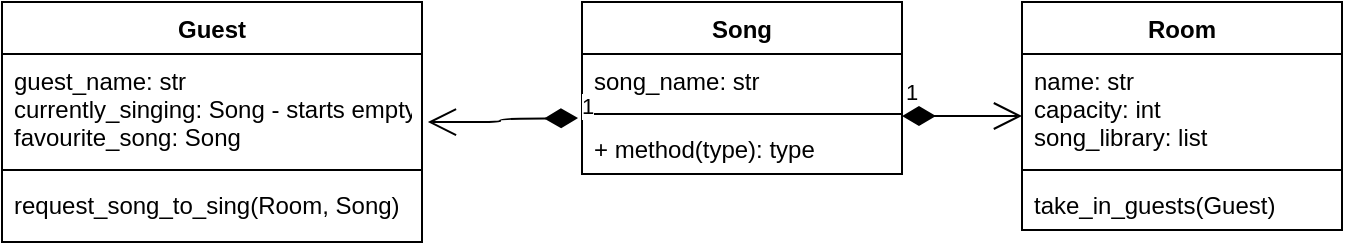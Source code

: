 <mxfile version="14.5.9" type="device"><diagram id="_zw4yvje8Kv_aaZoacd6" name="Page-1"><mxGraphModel dx="1092" dy="661" grid="1" gridSize="10" guides="1" tooltips="1" connect="1" arrows="1" fold="1" page="1" pageScale="1" pageWidth="827" pageHeight="1169" math="0" shadow="0"><root><mxCell id="0"/><mxCell id="1" parent="0"/><mxCell id="cmCgkFNZrz-DgU4ywCp7-1" value="Guest" style="swimlane;fontStyle=1;align=center;verticalAlign=top;childLayout=stackLayout;horizontal=1;startSize=26;horizontalStack=0;resizeParent=1;resizeParentMax=0;resizeLast=0;collapsible=1;marginBottom=0;" vertex="1" parent="1"><mxGeometry x="50" y="50" width="210" height="120" as="geometry"/></mxCell><mxCell id="cmCgkFNZrz-DgU4ywCp7-2" value="guest_name: str&#10;currently_singing: Song - starts empty&#10;favourite_song: Song" style="text;strokeColor=none;fillColor=none;align=left;verticalAlign=top;spacingLeft=4;spacingRight=4;overflow=hidden;rotatable=0;points=[[0,0.5],[1,0.5]];portConstraint=eastwest;" vertex="1" parent="cmCgkFNZrz-DgU4ywCp7-1"><mxGeometry y="26" width="210" height="54" as="geometry"/></mxCell><mxCell id="cmCgkFNZrz-DgU4ywCp7-3" value="" style="line;strokeWidth=1;fillColor=none;align=left;verticalAlign=middle;spacingTop=-1;spacingLeft=3;spacingRight=3;rotatable=0;labelPosition=right;points=[];portConstraint=eastwest;" vertex="1" parent="cmCgkFNZrz-DgU4ywCp7-1"><mxGeometry y="80" width="210" height="8" as="geometry"/></mxCell><mxCell id="cmCgkFNZrz-DgU4ywCp7-4" value="request_song_to_sing(Room, Song)" style="text;strokeColor=none;fillColor=none;align=left;verticalAlign=top;spacingLeft=4;spacingRight=4;overflow=hidden;rotatable=0;points=[[0,0.5],[1,0.5]];portConstraint=eastwest;" vertex="1" parent="cmCgkFNZrz-DgU4ywCp7-1"><mxGeometry y="88" width="210" height="32" as="geometry"/></mxCell><mxCell id="cmCgkFNZrz-DgU4ywCp7-5" value="Room" style="swimlane;fontStyle=1;align=center;verticalAlign=top;childLayout=stackLayout;horizontal=1;startSize=26;horizontalStack=0;resizeParent=1;resizeParentMax=0;resizeLast=0;collapsible=1;marginBottom=0;" vertex="1" parent="1"><mxGeometry x="560" y="50" width="160" height="114" as="geometry"/></mxCell><mxCell id="cmCgkFNZrz-DgU4ywCp7-6" value="name: str&#10;capacity: int&#10;song_library: list" style="text;strokeColor=none;fillColor=none;align=left;verticalAlign=top;spacingLeft=4;spacingRight=4;overflow=hidden;rotatable=0;points=[[0,0.5],[1,0.5]];portConstraint=eastwest;" vertex="1" parent="cmCgkFNZrz-DgU4ywCp7-5"><mxGeometry y="26" width="160" height="54" as="geometry"/></mxCell><mxCell id="cmCgkFNZrz-DgU4ywCp7-7" value="" style="line;strokeWidth=1;fillColor=none;align=left;verticalAlign=middle;spacingTop=-1;spacingLeft=3;spacingRight=3;rotatable=0;labelPosition=right;points=[];portConstraint=eastwest;" vertex="1" parent="cmCgkFNZrz-DgU4ywCp7-5"><mxGeometry y="80" width="160" height="8" as="geometry"/></mxCell><mxCell id="cmCgkFNZrz-DgU4ywCp7-8" value="take_in_guests(Guest)" style="text;strokeColor=none;fillColor=none;align=left;verticalAlign=top;spacingLeft=4;spacingRight=4;overflow=hidden;rotatable=0;points=[[0,0.5],[1,0.5]];portConstraint=eastwest;" vertex="1" parent="cmCgkFNZrz-DgU4ywCp7-5"><mxGeometry y="88" width="160" height="26" as="geometry"/></mxCell><mxCell id="cmCgkFNZrz-DgU4ywCp7-9" value="Song" style="swimlane;fontStyle=1;align=center;verticalAlign=top;childLayout=stackLayout;horizontal=1;startSize=26;horizontalStack=0;resizeParent=1;resizeParentMax=0;resizeLast=0;collapsible=1;marginBottom=0;" vertex="1" parent="1"><mxGeometry x="340" y="50" width="160" height="86" as="geometry"/></mxCell><mxCell id="cmCgkFNZrz-DgU4ywCp7-10" value="song_name: str" style="text;strokeColor=none;fillColor=none;align=left;verticalAlign=top;spacingLeft=4;spacingRight=4;overflow=hidden;rotatable=0;points=[[0,0.5],[1,0.5]];portConstraint=eastwest;" vertex="1" parent="cmCgkFNZrz-DgU4ywCp7-9"><mxGeometry y="26" width="160" height="26" as="geometry"/></mxCell><mxCell id="cmCgkFNZrz-DgU4ywCp7-11" value="" style="line;strokeWidth=1;fillColor=none;align=left;verticalAlign=middle;spacingTop=-1;spacingLeft=3;spacingRight=3;rotatable=0;labelPosition=right;points=[];portConstraint=eastwest;" vertex="1" parent="cmCgkFNZrz-DgU4ywCp7-9"><mxGeometry y="52" width="160" height="8" as="geometry"/></mxCell><mxCell id="cmCgkFNZrz-DgU4ywCp7-12" value="+ method(type): type" style="text;strokeColor=none;fillColor=none;align=left;verticalAlign=top;spacingLeft=4;spacingRight=4;overflow=hidden;rotatable=0;points=[[0,0.5],[1,0.5]];portConstraint=eastwest;" vertex="1" parent="cmCgkFNZrz-DgU4ywCp7-9"><mxGeometry y="60" width="160" height="26" as="geometry"/></mxCell><mxCell id="cmCgkFNZrz-DgU4ywCp7-15" value="1" style="endArrow=open;html=1;endSize=12;startArrow=diamondThin;startSize=14;startFill=1;edgeStyle=orthogonalEdgeStyle;align=left;verticalAlign=bottom;" edge="1" parent="1"><mxGeometry x="-1" y="3" relative="1" as="geometry"><mxPoint x="500" y="107" as="sourcePoint"/><mxPoint x="560" y="107" as="targetPoint"/><Array as="points"><mxPoint x="560" y="106.5"/><mxPoint x="560" y="106.5"/></Array></mxGeometry></mxCell><mxCell id="cmCgkFNZrz-DgU4ywCp7-16" value="1" style="endArrow=open;html=1;endSize=12;startArrow=diamondThin;startSize=14;startFill=1;edgeStyle=orthogonalEdgeStyle;align=left;verticalAlign=bottom;entryX=1.014;entryY=0.63;entryDx=0;entryDy=0;entryPerimeter=0;" edge="1" parent="1" target="cmCgkFNZrz-DgU4ywCp7-2"><mxGeometry x="-1" y="3" relative="1" as="geometry"><mxPoint x="338" y="108" as="sourcePoint"/><mxPoint x="414" y="109.5" as="targetPoint"/></mxGeometry></mxCell></root></mxGraphModel></diagram></mxfile>